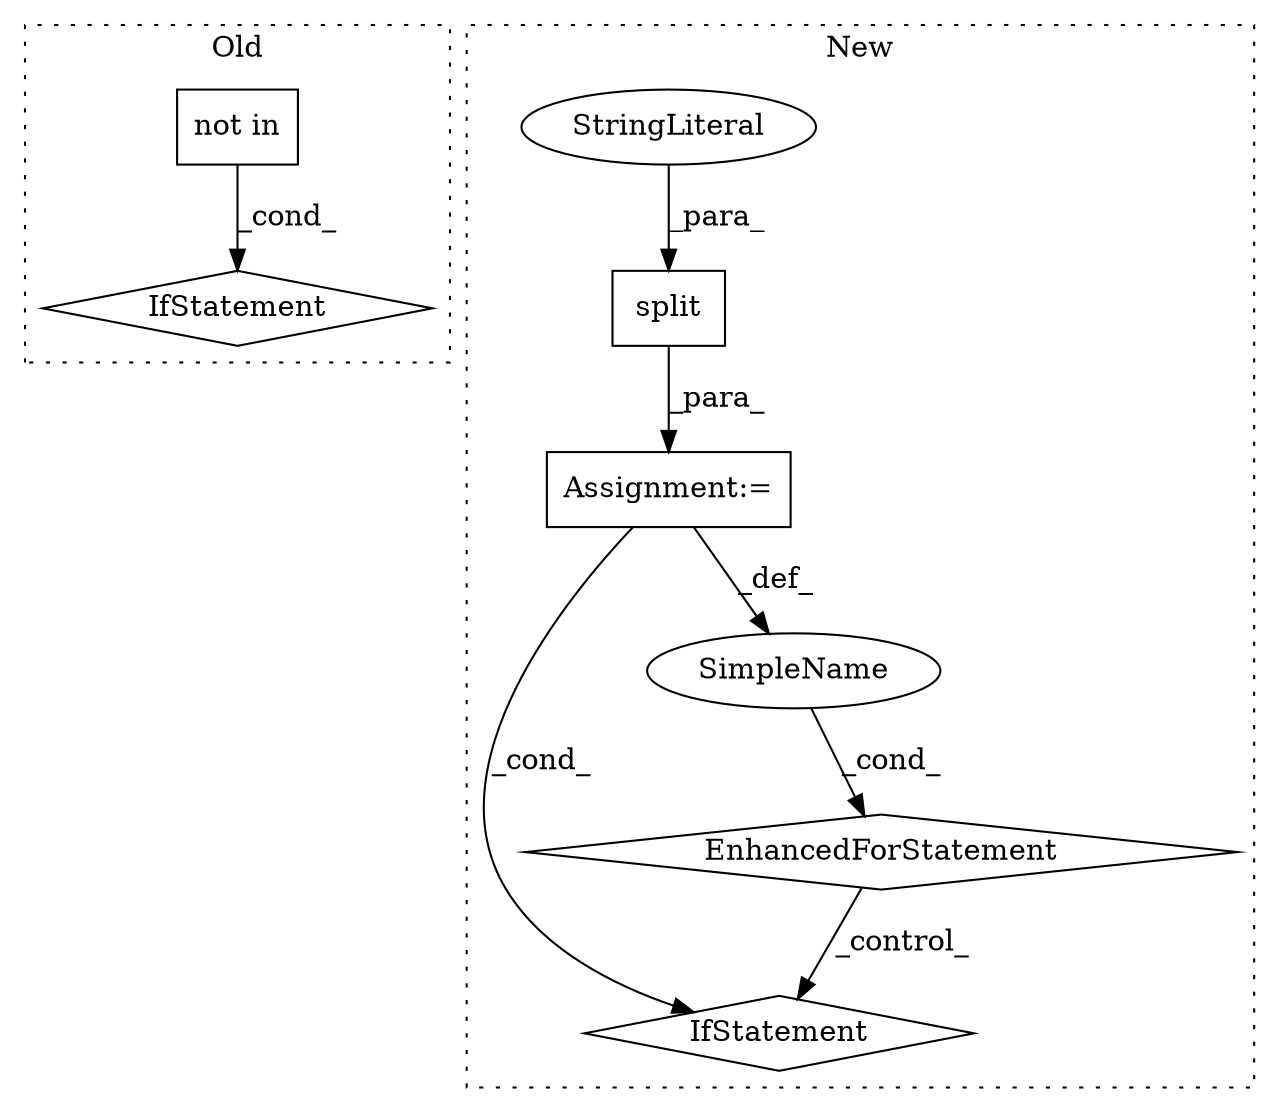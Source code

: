 digraph G {
subgraph cluster0 {
1 [label="not in" a="108" s="2669" l="42" shape="box"];
3 [label="IfStatement" a="25" s="2652,2711" l="17,2" shape="diamond"];
label = "Old";
style="dotted";
}
subgraph cluster1 {
2 [label="split" a="32" s="1240,1249" l="6,1" shape="box"];
4 [label="IfStatement" a="25" s="1264,1324" l="25,2" shape="diamond"];
5 [label="Assignment:=" a="7" s="1162,1250" l="61,2" shape="box"];
6 [label="StringLiteral" a="45" s="1246" l="3" shape="ellipse"];
7 [label="EnhancedForStatement" a="70" s="1162,1250" l="61,2" shape="diamond"];
8 [label="SimpleName" a="42" s="1227" l="3" shape="ellipse"];
label = "New";
style="dotted";
}
1 -> 3 [label="_cond_"];
2 -> 5 [label="_para_"];
5 -> 4 [label="_cond_"];
5 -> 8 [label="_def_"];
6 -> 2 [label="_para_"];
7 -> 4 [label="_control_"];
8 -> 7 [label="_cond_"];
}
